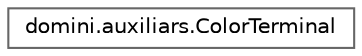digraph "Jerarquia Gràfica de la Classe"
{
 // INTERACTIVE_SVG=YES
 // LATEX_PDF_SIZE
  bgcolor="transparent";
  edge [fontname=Helvetica,fontsize=10,labelfontname=Helvetica,labelfontsize=10];
  node [fontname=Helvetica,fontsize=10,shape=box,height=0.2,width=0.4];
  rankdir="LR";
  Node0 [id="Node000000",label="domini.auxiliars.ColorTerminal",height=0.2,width=0.4,color="grey40", fillcolor="white", style="filled",URL="$classdomini_1_1auxiliars_1_1_color_terminal.html",tooltip="Classe per gestionar els colors de la terminal utilitzant codis ANSI."];
}
